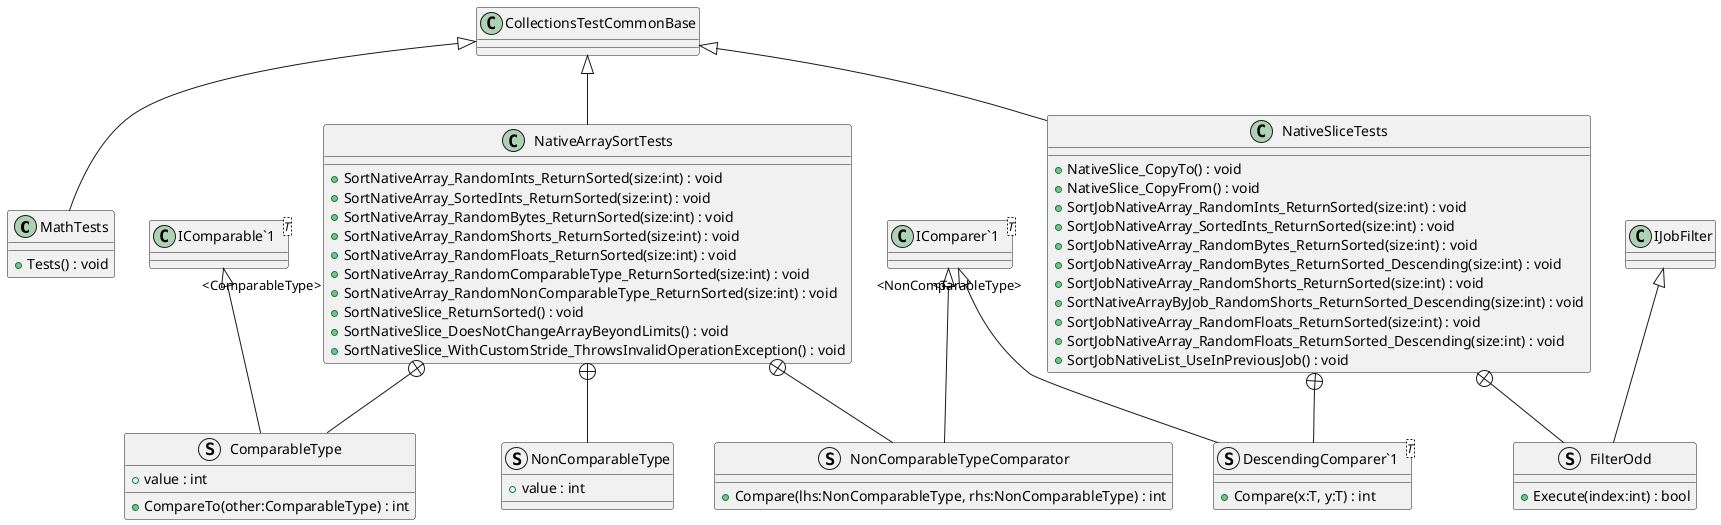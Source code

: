 @startuml
class MathTests {
    + Tests() : void
}
class NativeArraySortTests {
    + SortNativeArray_RandomInts_ReturnSorted(size:int) : void
    + SortNativeArray_SortedInts_ReturnSorted(size:int) : void
    + SortNativeArray_RandomBytes_ReturnSorted(size:int) : void
    + SortNativeArray_RandomShorts_ReturnSorted(size:int) : void
    + SortNativeArray_RandomFloats_ReturnSorted(size:int) : void
    + SortNativeArray_RandomComparableType_ReturnSorted(size:int) : void
    + SortNativeArray_RandomNonComparableType_ReturnSorted(size:int) : void
    + SortNativeSlice_ReturnSorted() : void
    + SortNativeSlice_DoesNotChangeArrayBeyondLimits() : void
    + SortNativeSlice_WithCustomStride_ThrowsInvalidOperationException() : void
}
class NativeSliceTests {
    + NativeSlice_CopyTo() : void
    + NativeSlice_CopyFrom() : void
    + SortJobNativeArray_RandomInts_ReturnSorted(size:int) : void
    + SortJobNativeArray_SortedInts_ReturnSorted(size:int) : void
    + SortJobNativeArray_RandomBytes_ReturnSorted(size:int) : void
    + SortJobNativeArray_RandomBytes_ReturnSorted_Descending(size:int) : void
    + SortJobNativeArray_RandomShorts_ReturnSorted(size:int) : void
    + SortNativeArrayByJob_RandomShorts_ReturnSorted_Descending(size:int) : void
    + SortJobNativeArray_RandomFloats_ReturnSorted(size:int) : void
    + SortJobNativeArray_RandomFloats_ReturnSorted_Descending(size:int) : void
    + SortJobNativeList_UseInPreviousJob() : void
}
struct ComparableType {
    + value : int
    + CompareTo(other:ComparableType) : int
}
struct NonComparableType {
    + value : int
}
struct NonComparableTypeComparator {
    + Compare(lhs:NonComparableType, rhs:NonComparableType) : int
}
struct "DescendingComparer`1"<T> {
    + Compare(x:T, y:T) : int
}
struct FilterOdd {
    + Execute(index:int) : bool
}
class "IComparable`1"<T> {
}
class "IComparer`1"<T> {
}
CollectionsTestCommonBase <|-- MathTests
CollectionsTestCommonBase <|-- NativeArraySortTests
CollectionsTestCommonBase <|-- NativeSliceTests
NativeArraySortTests +-- ComparableType
"IComparable`1" "<ComparableType>" <|-- ComparableType
NativeArraySortTests +-- NonComparableType
NativeArraySortTests +-- NonComparableTypeComparator
"IComparer`1" "<NonComparableType>" <|-- NonComparableTypeComparator
NativeSliceTests +-- "DescendingComparer`1"
"IComparer`1" "<T>" <|-- "DescendingComparer`1"
NativeSliceTests +-- FilterOdd
IJobFilter <|-- FilterOdd
@enduml

